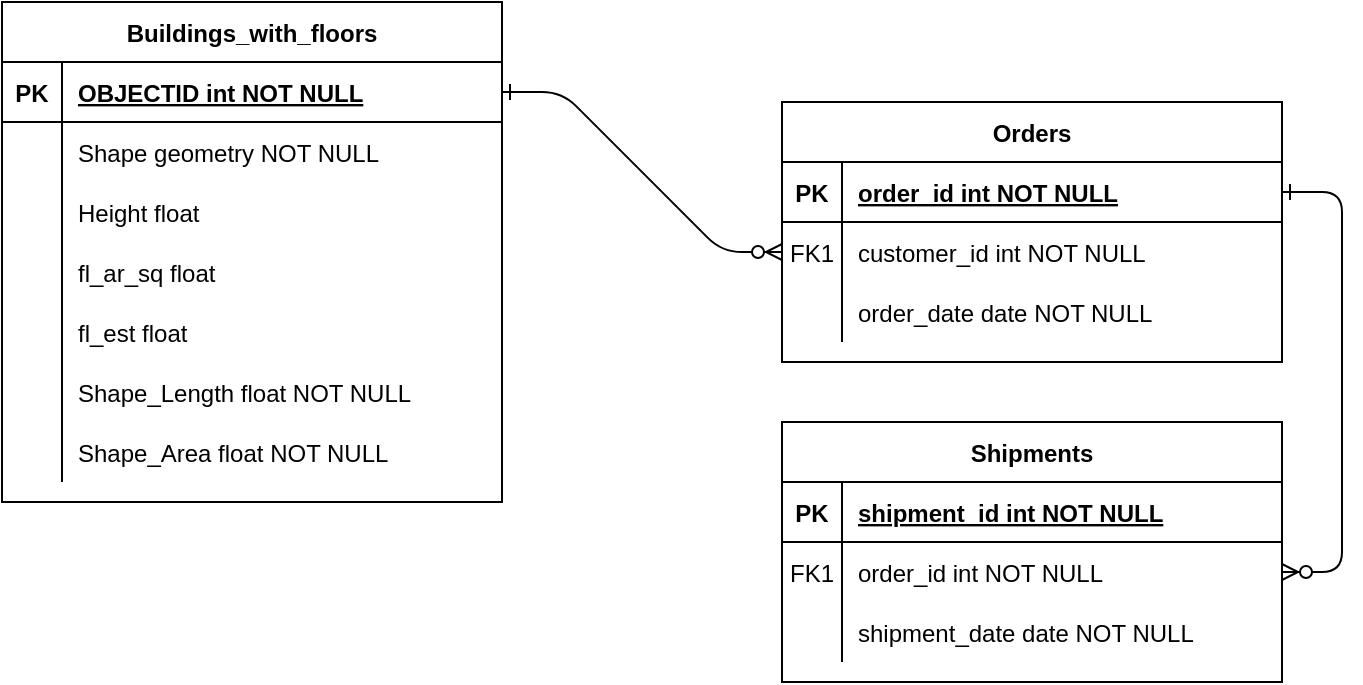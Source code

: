 <mxfile version="13.6.10" type="github" pages="2">
  <diagram id="R2lEEEUBdFMjLlhIrx00" name="Page-1">
    <mxGraphModel dx="1437" dy="1077" grid="1" gridSize="10" guides="1" tooltips="1" connect="1" arrows="1" fold="1" page="1" pageScale="1" pageWidth="850" pageHeight="1100" math="0" shadow="0" extFonts="Permanent Marker^https://fonts.googleapis.com/css?family=Permanent+Marker">
      <root>
        <mxCell id="0" />
        <mxCell id="1" parent="0" />
        <mxCell id="C-vyLk0tnHw3VtMMgP7b-1" value="" style="edgeStyle=entityRelationEdgeStyle;endArrow=ERzeroToMany;startArrow=ERone;endFill=1;startFill=0;" parent="1" source="C-vyLk0tnHw3VtMMgP7b-24" target="C-vyLk0tnHw3VtMMgP7b-6" edge="1">
          <mxGeometry width="100" height="100" relative="1" as="geometry">
            <mxPoint x="340" y="720" as="sourcePoint" />
            <mxPoint x="440" y="620" as="targetPoint" />
          </mxGeometry>
        </mxCell>
        <mxCell id="C-vyLk0tnHw3VtMMgP7b-12" value="" style="edgeStyle=entityRelationEdgeStyle;endArrow=ERzeroToMany;startArrow=ERone;endFill=1;startFill=0;" parent="1" source="C-vyLk0tnHw3VtMMgP7b-3" target="C-vyLk0tnHw3VtMMgP7b-17" edge="1">
          <mxGeometry width="100" height="100" relative="1" as="geometry">
            <mxPoint x="400" y="180" as="sourcePoint" />
            <mxPoint x="460" y="205" as="targetPoint" />
          </mxGeometry>
        </mxCell>
        <mxCell id="C-vyLk0tnHw3VtMMgP7b-2" value="Orders" style="shape=table;startSize=30;container=1;collapsible=1;childLayout=tableLayout;fixedRows=1;rowLines=0;fontStyle=1;align=center;resizeLast=1;" parent="1" vertex="1">
          <mxGeometry x="450" y="120" width="250" height="130" as="geometry" />
        </mxCell>
        <mxCell id="C-vyLk0tnHw3VtMMgP7b-3" value="" style="shape=partialRectangle;collapsible=0;dropTarget=0;pointerEvents=0;fillColor=none;points=[[0,0.5],[1,0.5]];portConstraint=eastwest;top=0;left=0;right=0;bottom=1;" parent="C-vyLk0tnHw3VtMMgP7b-2" vertex="1">
          <mxGeometry y="30" width="250" height="30" as="geometry" />
        </mxCell>
        <mxCell id="C-vyLk0tnHw3VtMMgP7b-4" value="PK" style="shape=partialRectangle;overflow=hidden;connectable=0;fillColor=none;top=0;left=0;bottom=0;right=0;fontStyle=1;" parent="C-vyLk0tnHw3VtMMgP7b-3" vertex="1">
          <mxGeometry width="30" height="30" as="geometry" />
        </mxCell>
        <mxCell id="C-vyLk0tnHw3VtMMgP7b-5" value="order_id int NOT NULL " style="shape=partialRectangle;overflow=hidden;connectable=0;fillColor=none;top=0;left=0;bottom=0;right=0;align=left;spacingLeft=6;fontStyle=5;" parent="C-vyLk0tnHw3VtMMgP7b-3" vertex="1">
          <mxGeometry x="30" width="220" height="30" as="geometry" />
        </mxCell>
        <mxCell id="C-vyLk0tnHw3VtMMgP7b-6" value="" style="shape=partialRectangle;collapsible=0;dropTarget=0;pointerEvents=0;fillColor=none;points=[[0,0.5],[1,0.5]];portConstraint=eastwest;top=0;left=0;right=0;bottom=0;" parent="C-vyLk0tnHw3VtMMgP7b-2" vertex="1">
          <mxGeometry y="60" width="250" height="30" as="geometry" />
        </mxCell>
        <mxCell id="C-vyLk0tnHw3VtMMgP7b-7" value="FK1" style="shape=partialRectangle;overflow=hidden;connectable=0;fillColor=none;top=0;left=0;bottom=0;right=0;" parent="C-vyLk0tnHw3VtMMgP7b-6" vertex="1">
          <mxGeometry width="30" height="30" as="geometry" />
        </mxCell>
        <mxCell id="C-vyLk0tnHw3VtMMgP7b-8" value="customer_id int NOT NULL" style="shape=partialRectangle;overflow=hidden;connectable=0;fillColor=none;top=0;left=0;bottom=0;right=0;align=left;spacingLeft=6;" parent="C-vyLk0tnHw3VtMMgP7b-6" vertex="1">
          <mxGeometry x="30" width="220" height="30" as="geometry" />
        </mxCell>
        <mxCell id="C-vyLk0tnHw3VtMMgP7b-9" value="" style="shape=partialRectangle;collapsible=0;dropTarget=0;pointerEvents=0;fillColor=none;points=[[0,0.5],[1,0.5]];portConstraint=eastwest;top=0;left=0;right=0;bottom=0;" parent="C-vyLk0tnHw3VtMMgP7b-2" vertex="1">
          <mxGeometry y="90" width="250" height="30" as="geometry" />
        </mxCell>
        <mxCell id="C-vyLk0tnHw3VtMMgP7b-10" value="" style="shape=partialRectangle;overflow=hidden;connectable=0;fillColor=none;top=0;left=0;bottom=0;right=0;" parent="C-vyLk0tnHw3VtMMgP7b-9" vertex="1">
          <mxGeometry width="30" height="30" as="geometry" />
        </mxCell>
        <mxCell id="C-vyLk0tnHw3VtMMgP7b-11" value="order_date date NOT NULL" style="shape=partialRectangle;overflow=hidden;connectable=0;fillColor=none;top=0;left=0;bottom=0;right=0;align=left;spacingLeft=6;" parent="C-vyLk0tnHw3VtMMgP7b-9" vertex="1">
          <mxGeometry x="30" width="220" height="30" as="geometry" />
        </mxCell>
        <mxCell id="C-vyLk0tnHw3VtMMgP7b-13" value="Shipments" style="shape=table;startSize=30;container=1;collapsible=1;childLayout=tableLayout;fixedRows=1;rowLines=0;fontStyle=1;align=center;resizeLast=1;" parent="1" vertex="1">
          <mxGeometry x="450" y="280" width="250" height="130" as="geometry" />
        </mxCell>
        <mxCell id="C-vyLk0tnHw3VtMMgP7b-14" value="" style="shape=partialRectangle;collapsible=0;dropTarget=0;pointerEvents=0;fillColor=none;points=[[0,0.5],[1,0.5]];portConstraint=eastwest;top=0;left=0;right=0;bottom=1;" parent="C-vyLk0tnHw3VtMMgP7b-13" vertex="1">
          <mxGeometry y="30" width="250" height="30" as="geometry" />
        </mxCell>
        <mxCell id="C-vyLk0tnHw3VtMMgP7b-15" value="PK" style="shape=partialRectangle;overflow=hidden;connectable=0;fillColor=none;top=0;left=0;bottom=0;right=0;fontStyle=1;" parent="C-vyLk0tnHw3VtMMgP7b-14" vertex="1">
          <mxGeometry width="30" height="30" as="geometry" />
        </mxCell>
        <mxCell id="C-vyLk0tnHw3VtMMgP7b-16" value="shipment_id int NOT NULL " style="shape=partialRectangle;overflow=hidden;connectable=0;fillColor=none;top=0;left=0;bottom=0;right=0;align=left;spacingLeft=6;fontStyle=5;" parent="C-vyLk0tnHw3VtMMgP7b-14" vertex="1">
          <mxGeometry x="30" width="220" height="30" as="geometry" />
        </mxCell>
        <mxCell id="C-vyLk0tnHw3VtMMgP7b-17" value="" style="shape=partialRectangle;collapsible=0;dropTarget=0;pointerEvents=0;fillColor=none;points=[[0,0.5],[1,0.5]];portConstraint=eastwest;top=0;left=0;right=0;bottom=0;" parent="C-vyLk0tnHw3VtMMgP7b-13" vertex="1">
          <mxGeometry y="60" width="250" height="30" as="geometry" />
        </mxCell>
        <mxCell id="C-vyLk0tnHw3VtMMgP7b-18" value="FK1" style="shape=partialRectangle;overflow=hidden;connectable=0;fillColor=none;top=0;left=0;bottom=0;right=0;" parent="C-vyLk0tnHw3VtMMgP7b-17" vertex="1">
          <mxGeometry width="30" height="30" as="geometry" />
        </mxCell>
        <mxCell id="C-vyLk0tnHw3VtMMgP7b-19" value="order_id int NOT NULL" style="shape=partialRectangle;overflow=hidden;connectable=0;fillColor=none;top=0;left=0;bottom=0;right=0;align=left;spacingLeft=6;" parent="C-vyLk0tnHw3VtMMgP7b-17" vertex="1">
          <mxGeometry x="30" width="220" height="30" as="geometry" />
        </mxCell>
        <mxCell id="C-vyLk0tnHw3VtMMgP7b-20" value="" style="shape=partialRectangle;collapsible=0;dropTarget=0;pointerEvents=0;fillColor=none;points=[[0,0.5],[1,0.5]];portConstraint=eastwest;top=0;left=0;right=0;bottom=0;" parent="C-vyLk0tnHw3VtMMgP7b-13" vertex="1">
          <mxGeometry y="90" width="250" height="30" as="geometry" />
        </mxCell>
        <mxCell id="C-vyLk0tnHw3VtMMgP7b-21" value="" style="shape=partialRectangle;overflow=hidden;connectable=0;fillColor=none;top=0;left=0;bottom=0;right=0;" parent="C-vyLk0tnHw3VtMMgP7b-20" vertex="1">
          <mxGeometry width="30" height="30" as="geometry" />
        </mxCell>
        <mxCell id="C-vyLk0tnHw3VtMMgP7b-22" value="shipment_date date NOT NULL" style="shape=partialRectangle;overflow=hidden;connectable=0;fillColor=none;top=0;left=0;bottom=0;right=0;align=left;spacingLeft=6;" parent="C-vyLk0tnHw3VtMMgP7b-20" vertex="1">
          <mxGeometry x="30" width="220" height="30" as="geometry" />
        </mxCell>
        <mxCell id="C-vyLk0tnHw3VtMMgP7b-23" value="Buildings_with_floors" style="shape=table;startSize=30;container=1;collapsible=1;childLayout=tableLayout;fixedRows=1;rowLines=0;fontStyle=1;align=center;resizeLast=1;" parent="1" vertex="1">
          <mxGeometry x="60" y="70" width="250" height="250" as="geometry">
            <mxRectangle x="120" y="120" width="160" height="30" as="alternateBounds" />
          </mxGeometry>
        </mxCell>
        <mxCell id="C-vyLk0tnHw3VtMMgP7b-24" value="" style="shape=partialRectangle;collapsible=0;dropTarget=0;pointerEvents=0;fillColor=none;points=[[0,0.5],[1,0.5]];portConstraint=eastwest;top=0;left=0;right=0;bottom=1;" parent="C-vyLk0tnHw3VtMMgP7b-23" vertex="1">
          <mxGeometry y="30" width="250" height="30" as="geometry" />
        </mxCell>
        <mxCell id="C-vyLk0tnHw3VtMMgP7b-25" value="PK" style="shape=partialRectangle;overflow=hidden;connectable=0;fillColor=none;top=0;left=0;bottom=0;right=0;fontStyle=1;" parent="C-vyLk0tnHw3VtMMgP7b-24" vertex="1">
          <mxGeometry width="30" height="30" as="geometry" />
        </mxCell>
        <mxCell id="C-vyLk0tnHw3VtMMgP7b-26" value="OBJECTID int NOT NULL " style="shape=partialRectangle;overflow=hidden;connectable=0;fillColor=none;top=0;left=0;bottom=0;right=0;align=left;spacingLeft=6;fontStyle=5;" parent="C-vyLk0tnHw3VtMMgP7b-24" vertex="1">
          <mxGeometry x="30" width="220" height="30" as="geometry" />
        </mxCell>
        <mxCell id="CIAmaczGdHHFcHnsw1LZ-10" style="shape=partialRectangle;collapsible=0;dropTarget=0;pointerEvents=0;fillColor=none;points=[[0,0.5],[1,0.5]];portConstraint=eastwest;top=0;left=0;right=0;bottom=0;" vertex="1" parent="C-vyLk0tnHw3VtMMgP7b-23">
          <mxGeometry y="60" width="250" height="30" as="geometry" />
        </mxCell>
        <mxCell id="CIAmaczGdHHFcHnsw1LZ-11" style="shape=partialRectangle;overflow=hidden;connectable=0;fillColor=none;top=0;left=0;bottom=0;right=0;" vertex="1" parent="CIAmaczGdHHFcHnsw1LZ-10">
          <mxGeometry width="30" height="30" as="geometry" />
        </mxCell>
        <mxCell id="CIAmaczGdHHFcHnsw1LZ-12" value="Shape geometry NOT NULL" style="shape=partialRectangle;overflow=hidden;connectable=0;fillColor=none;top=0;left=0;bottom=0;right=0;align=left;spacingLeft=6;" vertex="1" parent="CIAmaczGdHHFcHnsw1LZ-10">
          <mxGeometry x="30" width="220" height="30" as="geometry" />
        </mxCell>
        <mxCell id="C-vyLk0tnHw3VtMMgP7b-27" value="" style="shape=partialRectangle;collapsible=0;dropTarget=0;pointerEvents=0;fillColor=none;points=[[0,0.5],[1,0.5]];portConstraint=eastwest;top=0;left=0;right=0;bottom=0;" parent="C-vyLk0tnHw3VtMMgP7b-23" vertex="1">
          <mxGeometry y="90" width="250" height="30" as="geometry" />
        </mxCell>
        <mxCell id="C-vyLk0tnHw3VtMMgP7b-28" value="" style="shape=partialRectangle;overflow=hidden;connectable=0;fillColor=none;top=0;left=0;bottom=0;right=0;" parent="C-vyLk0tnHw3VtMMgP7b-27" vertex="1">
          <mxGeometry width="30" height="30" as="geometry" />
        </mxCell>
        <mxCell id="C-vyLk0tnHw3VtMMgP7b-29" value="Height float" style="shape=partialRectangle;overflow=hidden;connectable=0;fillColor=none;top=0;left=0;bottom=0;right=0;align=left;spacingLeft=6;" parent="C-vyLk0tnHw3VtMMgP7b-27" vertex="1">
          <mxGeometry x="30" width="220" height="30" as="geometry" />
        </mxCell>
        <mxCell id="CIAmaczGdHHFcHnsw1LZ-1" style="shape=partialRectangle;collapsible=0;dropTarget=0;pointerEvents=0;fillColor=none;points=[[0,0.5],[1,0.5]];portConstraint=eastwest;top=0;left=0;right=0;bottom=0;" vertex="1" parent="C-vyLk0tnHw3VtMMgP7b-23">
          <mxGeometry y="120" width="250" height="30" as="geometry" />
        </mxCell>
        <mxCell id="CIAmaczGdHHFcHnsw1LZ-2" style="shape=partialRectangle;overflow=hidden;connectable=0;fillColor=none;top=0;left=0;bottom=0;right=0;" vertex="1" parent="CIAmaczGdHHFcHnsw1LZ-1">
          <mxGeometry width="30" height="30" as="geometry" />
        </mxCell>
        <mxCell id="CIAmaczGdHHFcHnsw1LZ-3" value="fl_ar_sq float" style="shape=partialRectangle;overflow=hidden;connectable=0;fillColor=none;top=0;left=0;bottom=0;right=0;align=left;spacingLeft=6;" vertex="1" parent="CIAmaczGdHHFcHnsw1LZ-1">
          <mxGeometry x="30" width="220" height="30" as="geometry" />
        </mxCell>
        <mxCell id="CIAmaczGdHHFcHnsw1LZ-7" style="shape=partialRectangle;collapsible=0;dropTarget=0;pointerEvents=0;fillColor=none;points=[[0,0.5],[1,0.5]];portConstraint=eastwest;top=0;left=0;right=0;bottom=0;" vertex="1" parent="C-vyLk0tnHw3VtMMgP7b-23">
          <mxGeometry y="150" width="250" height="30" as="geometry" />
        </mxCell>
        <mxCell id="CIAmaczGdHHFcHnsw1LZ-8" style="shape=partialRectangle;overflow=hidden;connectable=0;fillColor=none;top=0;left=0;bottom=0;right=0;" vertex="1" parent="CIAmaczGdHHFcHnsw1LZ-7">
          <mxGeometry width="30" height="30" as="geometry" />
        </mxCell>
        <mxCell id="CIAmaczGdHHFcHnsw1LZ-9" value="fl_est float" style="shape=partialRectangle;overflow=hidden;connectable=0;fillColor=none;top=0;left=0;bottom=0;right=0;align=left;spacingLeft=6;" vertex="1" parent="CIAmaczGdHHFcHnsw1LZ-7">
          <mxGeometry x="30" width="220" height="30" as="geometry" />
        </mxCell>
        <mxCell id="CIAmaczGdHHFcHnsw1LZ-4" style="shape=partialRectangle;collapsible=0;dropTarget=0;pointerEvents=0;fillColor=none;points=[[0,0.5],[1,0.5]];portConstraint=eastwest;top=0;left=0;right=0;bottom=0;" vertex="1" parent="C-vyLk0tnHw3VtMMgP7b-23">
          <mxGeometry y="180" width="250" height="30" as="geometry" />
        </mxCell>
        <mxCell id="CIAmaczGdHHFcHnsw1LZ-5" style="shape=partialRectangle;overflow=hidden;connectable=0;fillColor=none;top=0;left=0;bottom=0;right=0;" vertex="1" parent="CIAmaczGdHHFcHnsw1LZ-4">
          <mxGeometry width="30" height="30" as="geometry" />
        </mxCell>
        <mxCell id="CIAmaczGdHHFcHnsw1LZ-6" value="Shape_Length float NOT NULL" style="shape=partialRectangle;overflow=hidden;connectable=0;fillColor=none;top=0;left=0;bottom=0;right=0;align=left;spacingLeft=6;" vertex="1" parent="CIAmaczGdHHFcHnsw1LZ-4">
          <mxGeometry x="30" width="220" height="30" as="geometry" />
        </mxCell>
        <mxCell id="CIAmaczGdHHFcHnsw1LZ-13" style="shape=partialRectangle;collapsible=0;dropTarget=0;pointerEvents=0;fillColor=none;points=[[0,0.5],[1,0.5]];portConstraint=eastwest;top=0;left=0;right=0;bottom=0;" vertex="1" parent="C-vyLk0tnHw3VtMMgP7b-23">
          <mxGeometry y="210" width="250" height="30" as="geometry" />
        </mxCell>
        <mxCell id="CIAmaczGdHHFcHnsw1LZ-14" style="shape=partialRectangle;overflow=hidden;connectable=0;fillColor=none;top=0;left=0;bottom=0;right=0;" vertex="1" parent="CIAmaczGdHHFcHnsw1LZ-13">
          <mxGeometry width="30" height="30" as="geometry" />
        </mxCell>
        <mxCell id="CIAmaczGdHHFcHnsw1LZ-15" value="Shape_Area float NOT NULL" style="shape=partialRectangle;overflow=hidden;connectable=0;fillColor=none;top=0;left=0;bottom=0;right=0;align=left;spacingLeft=6;" vertex="1" parent="CIAmaczGdHHFcHnsw1LZ-13">
          <mxGeometry x="30" width="220" height="30" as="geometry" />
        </mxCell>
      </root>
    </mxGraphModel>
  </diagram>
  <diagram id="6sfjvH8wAe0XbjZtv5F1" name="Page-2">
    <mxGraphModel dx="1437" dy="1077" grid="1" gridSize="10" guides="1" tooltips="1" connect="1" arrows="1" fold="1" page="1" pageScale="1" pageWidth="850" pageHeight="1100" math="0" shadow="0">
      <root>
        <mxCell id="d2Pd9lmMDD_tgMKhtwr2-0" />
        <mxCell id="d2Pd9lmMDD_tgMKhtwr2-1" parent="d2Pd9lmMDD_tgMKhtwr2-0" />
        <mxCell id="NzNRLXZzmgVNKe7Nmsyy-0" value="corridor_segments" style="shape=table;startSize=30;container=1;collapsible=1;childLayout=tableLayout;fixedRows=1;rowLines=0;fontStyle=1;align=center;resizeLast=1;" vertex="1" parent="d2Pd9lmMDD_tgMKhtwr2-1">
          <mxGeometry x="60" y="30" width="250" height="190" as="geometry">
            <mxRectangle x="120" y="120" width="160" height="30" as="alternateBounds" />
          </mxGeometry>
        </mxCell>
        <mxCell id="NzNRLXZzmgVNKe7Nmsyy-1" value="" style="shape=partialRectangle;collapsible=0;dropTarget=0;pointerEvents=0;fillColor=none;points=[[0,0.5],[1,0.5]];portConstraint=eastwest;top=0;left=0;right=0;bottom=1;" vertex="1" parent="NzNRLXZzmgVNKe7Nmsyy-0">
          <mxGeometry y="30" width="250" height="30" as="geometry" />
        </mxCell>
        <mxCell id="NzNRLXZzmgVNKe7Nmsyy-2" value="PK" style="shape=partialRectangle;overflow=hidden;connectable=0;fillColor=none;top=0;left=0;bottom=0;right=0;fontStyle=1;" vertex="1" parent="NzNRLXZzmgVNKe7Nmsyy-1">
          <mxGeometry width="30" height="30" as="geometry" />
        </mxCell>
        <mxCell id="NzNRLXZzmgVNKe7Nmsyy-3" value="OBJECTID int NOT NULL " style="shape=partialRectangle;overflow=hidden;connectable=0;fillColor=none;top=0;left=0;bottom=0;right=0;align=left;spacingLeft=6;fontStyle=5;" vertex="1" parent="NzNRLXZzmgVNKe7Nmsyy-1">
          <mxGeometry x="30" width="220" height="30" as="geometry" />
        </mxCell>
        <mxCell id="NzNRLXZzmgVNKe7Nmsyy-4" style="shape=partialRectangle;collapsible=0;dropTarget=0;pointerEvents=0;fillColor=none;points=[[0,0.5],[1,0.5]];portConstraint=eastwest;top=0;left=0;right=0;bottom=0;" vertex="1" parent="NzNRLXZzmgVNKe7Nmsyy-0">
          <mxGeometry y="60" width="250" height="30" as="geometry" />
        </mxCell>
        <mxCell id="NzNRLXZzmgVNKe7Nmsyy-5" style="shape=partialRectangle;overflow=hidden;connectable=0;fillColor=none;top=0;left=0;bottom=0;right=0;" vertex="1" parent="NzNRLXZzmgVNKe7Nmsyy-4">
          <mxGeometry width="30" height="30" as="geometry" />
        </mxCell>
        <mxCell id="NzNRLXZzmgVNKe7Nmsyy-6" value="Shape geometry NOT NULL" style="shape=partialRectangle;overflow=hidden;connectable=0;fillColor=none;top=0;left=0;bottom=0;right=0;align=left;spacingLeft=6;" vertex="1" parent="NzNRLXZzmgVNKe7Nmsyy-4">
          <mxGeometry x="30" width="220" height="30" as="geometry" />
        </mxCell>
        <mxCell id="NzNRLXZzmgVNKe7Nmsyy-7" value="" style="shape=partialRectangle;collapsible=0;dropTarget=0;pointerEvents=0;fillColor=none;points=[[0,0.5],[1,0.5]];portConstraint=eastwest;top=0;left=0;right=0;bottom=0;" vertex="1" parent="NzNRLXZzmgVNKe7Nmsyy-0">
          <mxGeometry y="90" width="250" height="30" as="geometry" />
        </mxCell>
        <mxCell id="NzNRLXZzmgVNKe7Nmsyy-8" value="" style="shape=partialRectangle;overflow=hidden;connectable=0;fillColor=none;top=0;left=0;bottom=0;right=0;" vertex="1" parent="NzNRLXZzmgVNKe7Nmsyy-7">
          <mxGeometry width="30" height="30" as="geometry" />
        </mxCell>
        <mxCell id="NzNRLXZzmgVNKe7Nmsyy-9" value="SegmentNm char(50) [Segment name]" style="shape=partialRectangle;overflow=hidden;connectable=0;fillColor=none;top=0;left=0;bottom=0;right=0;align=left;spacingLeft=6;" vertex="1" parent="NzNRLXZzmgVNKe7Nmsyy-7">
          <mxGeometry x="30" width="220" height="30" as="geometry" />
        </mxCell>
        <mxCell id="EbTDLBitO4-8GcSiULzN-46" style="shape=partialRectangle;collapsible=0;dropTarget=0;pointerEvents=0;fillColor=none;points=[[0,0.5],[1,0.5]];portConstraint=eastwest;top=0;left=0;right=0;bottom=0;" vertex="1" parent="NzNRLXZzmgVNKe7Nmsyy-0">
          <mxGeometry y="120" width="250" height="30" as="geometry" />
        </mxCell>
        <mxCell id="EbTDLBitO4-8GcSiULzN-47" style="shape=partialRectangle;overflow=hidden;connectable=0;fillColor=none;top=0;left=0;bottom=0;right=0;" vertex="1" parent="EbTDLBitO4-8GcSiULzN-46">
          <mxGeometry width="30" height="30" as="geometry" />
        </mxCell>
        <mxCell id="EbTDLBitO4-8GcSiULzN-48" value="SegmentNum int [Segment number]" style="shape=partialRectangle;overflow=hidden;connectable=0;fillColor=none;top=0;left=0;bottom=0;right=0;align=left;spacingLeft=6;" vertex="1" parent="EbTDLBitO4-8GcSiULzN-46">
          <mxGeometry x="30" width="220" height="30" as="geometry" />
        </mxCell>
        <mxCell id="NzNRLXZzmgVNKe7Nmsyy-10" style="shape=partialRectangle;collapsible=0;dropTarget=0;pointerEvents=0;fillColor=none;points=[[0,0.5],[1,0.5]];portConstraint=eastwest;top=0;left=0;right=0;bottom=0;" vertex="1" parent="NzNRLXZzmgVNKe7Nmsyy-0">
          <mxGeometry y="150" width="250" height="30" as="geometry" />
        </mxCell>
        <mxCell id="NzNRLXZzmgVNKe7Nmsyy-11" style="shape=partialRectangle;overflow=hidden;connectable=0;fillColor=none;top=0;left=0;bottom=0;right=0;" vertex="1" parent="NzNRLXZzmgVNKe7Nmsyy-10">
          <mxGeometry width="30" height="30" as="geometry" />
        </mxCell>
        <mxCell id="NzNRLXZzmgVNKe7Nmsyy-12" value="Area2 float [geometric area in Acres]" style="shape=partialRectangle;overflow=hidden;connectable=0;fillColor=none;top=0;left=0;bottom=0;right=0;align=left;spacingLeft=6;" vertex="1" parent="NzNRLXZzmgVNKe7Nmsyy-10">
          <mxGeometry x="30" width="220" height="30" as="geometry" />
        </mxCell>
        <mxCell id="EbTDLBitO4-8GcSiULzN-0" value="corridor" style="shape=table;startSize=30;container=1;collapsible=1;childLayout=tableLayout;fixedRows=1;rowLines=0;fontStyle=1;align=center;resizeLast=1;" vertex="1" parent="d2Pd9lmMDD_tgMKhtwr2-1">
          <mxGeometry x="60" y="250" width="250" height="490" as="geometry">
            <mxRectangle x="120" y="120" width="160" height="30" as="alternateBounds" />
          </mxGeometry>
        </mxCell>
        <mxCell id="EbTDLBitO4-8GcSiULzN-1" value="" style="shape=partialRectangle;collapsible=0;dropTarget=0;pointerEvents=0;fillColor=none;points=[[0,0.5],[1,0.5]];portConstraint=eastwest;top=0;left=0;right=0;bottom=1;" vertex="1" parent="EbTDLBitO4-8GcSiULzN-0">
          <mxGeometry y="30" width="250" height="30" as="geometry" />
        </mxCell>
        <mxCell id="EbTDLBitO4-8GcSiULzN-2" value="PK" style="shape=partialRectangle;overflow=hidden;connectable=0;fillColor=none;top=0;left=0;bottom=0;right=0;fontStyle=1;" vertex="1" parent="EbTDLBitO4-8GcSiULzN-1">
          <mxGeometry width="30" height="30" as="geometry" />
        </mxCell>
        <mxCell id="EbTDLBitO4-8GcSiULzN-3" value="OBJECTID int NOT NULL " style="shape=partialRectangle;overflow=hidden;connectable=0;fillColor=none;top=0;left=0;bottom=0;right=0;align=left;spacingLeft=6;fontStyle=5;" vertex="1" parent="EbTDLBitO4-8GcSiULzN-1">
          <mxGeometry x="30" width="220" height="30" as="geometry" />
        </mxCell>
        <mxCell id="EbTDLBitO4-8GcSiULzN-4" style="shape=partialRectangle;collapsible=0;dropTarget=0;pointerEvents=0;fillColor=none;points=[[0,0.5],[1,0.5]];portConstraint=eastwest;top=0;left=0;right=0;bottom=0;" vertex="1" parent="EbTDLBitO4-8GcSiULzN-0">
          <mxGeometry y="60" width="250" height="30" as="geometry" />
        </mxCell>
        <mxCell id="EbTDLBitO4-8GcSiULzN-5" style="shape=partialRectangle;overflow=hidden;connectable=0;fillColor=none;top=0;left=0;bottom=0;right=0;" vertex="1" parent="EbTDLBitO4-8GcSiULzN-4">
          <mxGeometry width="30" height="30" as="geometry" />
        </mxCell>
        <mxCell id="EbTDLBitO4-8GcSiULzN-6" value="Shape geometry NOT NULL" style="shape=partialRectangle;overflow=hidden;connectable=0;fillColor=none;top=0;left=0;bottom=0;right=0;align=left;spacingLeft=6;" vertex="1" parent="EbTDLBitO4-8GcSiULzN-4">
          <mxGeometry x="30" width="220" height="30" as="geometry" />
        </mxCell>
        <mxCell id="EbTDLBitO4-8GcSiULzN-7" value="" style="shape=partialRectangle;collapsible=0;dropTarget=0;pointerEvents=0;fillColor=none;points=[[0,0.5],[1,0.5]];portConstraint=eastwest;top=0;left=0;right=0;bottom=0;" vertex="1" parent="EbTDLBitO4-8GcSiULzN-0">
          <mxGeometry y="90" width="250" height="30" as="geometry" />
        </mxCell>
        <mxCell id="EbTDLBitO4-8GcSiULzN-8" value="" style="shape=partialRectangle;overflow=hidden;connectable=0;fillColor=none;top=0;left=0;bottom=0;right=0;" vertex="1" parent="EbTDLBitO4-8GcSiULzN-7">
          <mxGeometry width="30" height="30" as="geometry" />
        </mxCell>
        <mxCell id="EbTDLBitO4-8GcSiULzN-9" value="LCRT int" style="shape=partialRectangle;overflow=hidden;connectable=0;fillColor=none;top=0;left=0;bottom=0;right=0;align=left;spacingLeft=6;" vertex="1" parent="EbTDLBitO4-8GcSiULzN-7">
          <mxGeometry x="30" width="220" height="30" as="geometry" />
        </mxCell>
        <mxCell id="EbTDLBitO4-8GcSiULzN-10" style="shape=partialRectangle;collapsible=0;dropTarget=0;pointerEvents=0;fillColor=none;points=[[0,0.5],[1,0.5]];portConstraint=eastwest;top=0;left=0;right=0;bottom=0;" vertex="1" parent="EbTDLBitO4-8GcSiULzN-0">
          <mxGeometry y="120" width="250" height="30" as="geometry" />
        </mxCell>
        <mxCell id="EbTDLBitO4-8GcSiULzN-11" style="shape=partialRectangle;overflow=hidden;connectable=0;fillColor=none;top=0;left=0;bottom=0;right=0;" vertex="1" parent="EbTDLBitO4-8GcSiULzN-10">
          <mxGeometry width="30" height="30" as="geometry" />
        </mxCell>
        <mxCell id="EbTDLBitO4-8GcSiULzN-12" value="LCRT_P15 float" style="shape=partialRectangle;overflow=hidden;connectable=0;fillColor=none;top=0;left=0;bottom=0;right=0;align=left;spacingLeft=6;strokeColor=#FF0000;" vertex="1" parent="EbTDLBitO4-8GcSiULzN-10">
          <mxGeometry x="30" width="220" height="30" as="geometry" />
        </mxCell>
        <mxCell id="EbTDLBitO4-8GcSiULzN-13" style="shape=partialRectangle;collapsible=0;dropTarget=0;pointerEvents=0;fillColor=none;points=[[0,0.5],[1,0.5]];portConstraint=eastwest;top=0;left=0;right=0;bottom=0;" vertex="1" parent="EbTDLBitO4-8GcSiULzN-0">
          <mxGeometry y="150" width="250" height="30" as="geometry" />
        </mxCell>
        <mxCell id="EbTDLBitO4-8GcSiULzN-14" style="shape=partialRectangle;overflow=hidden;connectable=0;fillColor=none;top=0;left=0;bottom=0;right=0;" vertex="1" parent="EbTDLBitO4-8GcSiULzN-13">
          <mxGeometry width="30" height="30" as="geometry" />
        </mxCell>
        <mxCell id="EbTDLBitO4-8GcSiULzN-15" value="LCRT_H15 float" style="shape=partialRectangle;overflow=hidden;connectable=0;fillColor=none;top=0;left=0;bottom=0;right=0;align=left;spacingLeft=6;strokeColor=#FF0000;" vertex="1" parent="EbTDLBitO4-8GcSiULzN-13">
          <mxGeometry x="30" width="220" height="30" as="geometry" />
        </mxCell>
        <mxCell id="EbTDLBitO4-8GcSiULzN-16" style="shape=partialRectangle;collapsible=0;dropTarget=0;pointerEvents=0;fillColor=none;points=[[0,0.5],[1,0.5]];portConstraint=eastwest;top=0;left=0;right=0;bottom=0;" vertex="1" parent="EbTDLBitO4-8GcSiULzN-0">
          <mxGeometry y="180" width="250" height="30" as="geometry" />
        </mxCell>
        <mxCell id="EbTDLBitO4-8GcSiULzN-17" style="shape=partialRectangle;overflow=hidden;connectable=0;fillColor=none;top=0;left=0;bottom=0;right=0;" vertex="1" parent="EbTDLBitO4-8GcSiULzN-16">
          <mxGeometry width="30" height="30" as="geometry" />
        </mxCell>
        <mxCell id="EbTDLBitO4-8GcSiULzN-18" value="LCRT_E15 float" style="shape=partialRectangle;overflow=hidden;connectable=0;fillColor=none;top=0;left=0;bottom=0;right=0;align=left;spacingLeft=6;strokeColor=#FF0000;" vertex="1" parent="EbTDLBitO4-8GcSiULzN-16">
          <mxGeometry x="30" width="220" height="30" as="geometry" />
        </mxCell>
        <mxCell id="EbTDLBitO4-8GcSiULzN-19" style="shape=partialRectangle;collapsible=0;dropTarget=0;pointerEvents=0;fillColor=none;points=[[0,0.5],[1,0.5]];portConstraint=eastwest;top=0;left=0;right=0;bottom=0;" vertex="1" parent="EbTDLBitO4-8GcSiULzN-0">
          <mxGeometry y="210" width="250" height="30" as="geometry" />
        </mxCell>
        <mxCell id="EbTDLBitO4-8GcSiULzN-20" style="shape=partialRectangle;overflow=hidden;connectable=0;fillColor=none;top=0;left=0;bottom=0;right=0;" vertex="1" parent="EbTDLBitO4-8GcSiULzN-19">
          <mxGeometry width="30" height="30" as="geometry" />
        </mxCell>
        <mxCell id="EbTDLBitO4-8GcSiULzN-21" value="LCRT_P20 float" style="shape=partialRectangle;overflow=hidden;connectable=0;fillColor=none;top=0;left=0;bottom=0;right=0;align=left;spacingLeft=6;strokeColor=#FF0000;" vertex="1" parent="EbTDLBitO4-8GcSiULzN-19">
          <mxGeometry x="30" width="220" height="30" as="geometry" />
        </mxCell>
        <mxCell id="EbTDLBitO4-8GcSiULzN-22" style="shape=partialRectangle;collapsible=0;dropTarget=0;pointerEvents=0;fillColor=none;points=[[0,0.5],[1,0.5]];portConstraint=eastwest;top=0;left=0;right=0;bottom=0;" vertex="1" parent="EbTDLBitO4-8GcSiULzN-0">
          <mxGeometry y="240" width="250" height="30" as="geometry" />
        </mxCell>
        <mxCell id="EbTDLBitO4-8GcSiULzN-23" style="shape=partialRectangle;overflow=hidden;connectable=0;fillColor=none;top=0;left=0;bottom=0;right=0;" vertex="1" parent="EbTDLBitO4-8GcSiULzN-22">
          <mxGeometry width="30" height="30" as="geometry" />
        </mxCell>
        <mxCell id="EbTDLBitO4-8GcSiULzN-24" value="LCRT_H20  float" style="shape=partialRectangle;overflow=hidden;connectable=0;fillColor=none;top=0;left=0;bottom=0;right=0;align=left;spacingLeft=6;strokeColor=#FF0000;" vertex="1" parent="EbTDLBitO4-8GcSiULzN-22">
          <mxGeometry x="30" width="220" height="30" as="geometry" />
        </mxCell>
        <mxCell id="EbTDLBitO4-8GcSiULzN-25" style="shape=partialRectangle;collapsible=0;dropTarget=0;pointerEvents=0;fillColor=none;points=[[0,0.5],[1,0.5]];portConstraint=eastwest;top=0;left=0;right=0;bottom=0;" vertex="1" parent="EbTDLBitO4-8GcSiULzN-0">
          <mxGeometry y="270" width="250" height="30" as="geometry" />
        </mxCell>
        <mxCell id="EbTDLBitO4-8GcSiULzN-26" style="shape=partialRectangle;overflow=hidden;connectable=0;fillColor=none;top=0;left=0;bottom=0;right=0;" vertex="1" parent="EbTDLBitO4-8GcSiULzN-25">
          <mxGeometry width="30" height="30" as="geometry" />
        </mxCell>
        <mxCell id="EbTDLBitO4-8GcSiULzN-27" value="LCRT_E20 float" style="shape=partialRectangle;overflow=hidden;connectable=0;fillColor=none;top=0;left=0;bottom=0;right=0;align=left;spacingLeft=6;strokeColor=#FF0000;" vertex="1" parent="EbTDLBitO4-8GcSiULzN-25">
          <mxGeometry x="30" width="220" height="30" as="geometry" />
        </mxCell>
        <mxCell id="EbTDLBitO4-8GcSiULzN-28" style="shape=partialRectangle;collapsible=0;dropTarget=0;pointerEvents=0;fillColor=none;points=[[0,0.5],[1,0.5]];portConstraint=eastwest;top=0;left=0;right=0;bottom=0;" vertex="1" parent="EbTDLBitO4-8GcSiULzN-0">
          <mxGeometry y="300" width="250" height="30" as="geometry" />
        </mxCell>
        <mxCell id="EbTDLBitO4-8GcSiULzN-29" style="shape=partialRectangle;overflow=hidden;connectable=0;fillColor=none;top=0;left=0;bottom=0;right=0;" vertex="1" parent="EbTDLBitO4-8GcSiULzN-28">
          <mxGeometry width="30" height="30" as="geometry" />
        </mxCell>
        <mxCell id="EbTDLBitO4-8GcSiULzN-30" value="LCRT_P30 float" style="shape=partialRectangle;overflow=hidden;connectable=0;fillColor=none;top=0;left=0;bottom=0;right=0;align=left;spacingLeft=6;strokeColor=#FF0000;" vertex="1" parent="EbTDLBitO4-8GcSiULzN-28">
          <mxGeometry x="30" width="220" height="30" as="geometry" />
        </mxCell>
        <mxCell id="EbTDLBitO4-8GcSiULzN-31" style="shape=partialRectangle;collapsible=0;dropTarget=0;pointerEvents=0;fillColor=none;points=[[0,0.5],[1,0.5]];portConstraint=eastwest;top=0;left=0;right=0;bottom=0;" vertex="1" parent="EbTDLBitO4-8GcSiULzN-0">
          <mxGeometry y="330" width="250" height="30" as="geometry" />
        </mxCell>
        <mxCell id="EbTDLBitO4-8GcSiULzN-32" style="shape=partialRectangle;overflow=hidden;connectable=0;fillColor=none;top=0;left=0;bottom=0;right=0;" vertex="1" parent="EbTDLBitO4-8GcSiULzN-31">
          <mxGeometry width="30" height="30" as="geometry" />
        </mxCell>
        <mxCell id="EbTDLBitO4-8GcSiULzN-33" value="LCRT_H30 float" style="shape=partialRectangle;overflow=hidden;connectable=0;fillColor=none;top=0;left=0;bottom=0;right=0;align=left;spacingLeft=6;strokeColor=#FF0000;" vertex="1" parent="EbTDLBitO4-8GcSiULzN-31">
          <mxGeometry x="30" width="220" height="30" as="geometry" />
        </mxCell>
        <mxCell id="EbTDLBitO4-8GcSiULzN-34" style="shape=partialRectangle;collapsible=0;dropTarget=0;pointerEvents=0;fillColor=none;points=[[0,0.5],[1,0.5]];portConstraint=eastwest;top=0;left=0;right=0;bottom=0;" vertex="1" parent="EbTDLBitO4-8GcSiULzN-0">
          <mxGeometry y="360" width="250" height="30" as="geometry" />
        </mxCell>
        <mxCell id="EbTDLBitO4-8GcSiULzN-35" style="shape=partialRectangle;overflow=hidden;connectable=0;fillColor=none;top=0;left=0;bottom=0;right=0;" vertex="1" parent="EbTDLBitO4-8GcSiULzN-34">
          <mxGeometry width="30" height="30" as="geometry" />
        </mxCell>
        <mxCell id="EbTDLBitO4-8GcSiULzN-36" value="LCRT_E30 float" style="shape=partialRectangle;overflow=hidden;connectable=0;fillColor=none;top=0;left=0;bottom=0;right=0;align=left;spacingLeft=6;strokeColor=#FF0000;" vertex="1" parent="EbTDLBitO4-8GcSiULzN-34">
          <mxGeometry x="30" width="220" height="30" as="geometry" />
        </mxCell>
        <mxCell id="EbTDLBitO4-8GcSiULzN-37" style="shape=partialRectangle;collapsible=0;dropTarget=0;pointerEvents=0;fillColor=none;points=[[0,0.5],[1,0.5]];portConstraint=eastwest;top=0;left=0;right=0;bottom=0;" vertex="1" parent="EbTDLBitO4-8GcSiULzN-0">
          <mxGeometry y="390" width="250" height="30" as="geometry" />
        </mxCell>
        <mxCell id="EbTDLBitO4-8GcSiULzN-38" style="shape=partialRectangle;overflow=hidden;connectable=0;fillColor=none;top=0;left=0;bottom=0;right=0;" vertex="1" parent="EbTDLBitO4-8GcSiULzN-37">
          <mxGeometry width="30" height="30" as="geometry" />
        </mxCell>
        <mxCell id="EbTDLBitO4-8GcSiULzN-39" value="LCRT_P40 float" style="shape=partialRectangle;overflow=hidden;connectable=0;fillColor=none;top=0;left=0;bottom=0;right=0;align=left;spacingLeft=6;strokeColor=#FF0000;" vertex="1" parent="EbTDLBitO4-8GcSiULzN-37">
          <mxGeometry x="30" width="220" height="30" as="geometry" />
        </mxCell>
        <mxCell id="EbTDLBitO4-8GcSiULzN-40" style="shape=partialRectangle;collapsible=0;dropTarget=0;pointerEvents=0;fillColor=none;points=[[0,0.5],[1,0.5]];portConstraint=eastwest;top=0;left=0;right=0;bottom=0;" vertex="1" parent="EbTDLBitO4-8GcSiULzN-0">
          <mxGeometry y="420" width="250" height="30" as="geometry" />
        </mxCell>
        <mxCell id="EbTDLBitO4-8GcSiULzN-41" style="shape=partialRectangle;overflow=hidden;connectable=0;fillColor=none;top=0;left=0;bottom=0;right=0;" vertex="1" parent="EbTDLBitO4-8GcSiULzN-40">
          <mxGeometry width="30" height="30" as="geometry" />
        </mxCell>
        <mxCell id="EbTDLBitO4-8GcSiULzN-42" value="LCRT_H40 float" style="shape=partialRectangle;overflow=hidden;connectable=0;fillColor=none;top=0;left=0;bottom=0;right=0;align=left;spacingLeft=6;strokeColor=#FF0000;" vertex="1" parent="EbTDLBitO4-8GcSiULzN-40">
          <mxGeometry x="30" width="220" height="30" as="geometry" />
        </mxCell>
        <mxCell id="EbTDLBitO4-8GcSiULzN-43" style="shape=partialRectangle;collapsible=0;dropTarget=0;pointerEvents=0;fillColor=none;points=[[0,0.5],[1,0.5]];portConstraint=eastwest;top=0;left=0;right=0;bottom=0;" vertex="1" parent="EbTDLBitO4-8GcSiULzN-0">
          <mxGeometry y="450" width="250" height="30" as="geometry" />
        </mxCell>
        <mxCell id="EbTDLBitO4-8GcSiULzN-44" style="shape=partialRectangle;overflow=hidden;connectable=0;fillColor=none;top=0;left=0;bottom=0;right=0;" vertex="1" parent="EbTDLBitO4-8GcSiULzN-43">
          <mxGeometry width="30" height="30" as="geometry" />
        </mxCell>
        <mxCell id="EbTDLBitO4-8GcSiULzN-45" value="LCRT_E40 float" style="shape=partialRectangle;overflow=hidden;connectable=0;fillColor=none;top=0;left=0;bottom=0;right=0;align=left;spacingLeft=6;strokeColor=#FF0000;" vertex="1" parent="EbTDLBitO4-8GcSiULzN-43">
          <mxGeometry x="30" width="220" height="30" as="geometry" />
        </mxCell>
        <mxCell id="WLKJ8dn2ChjDPFf2gVyL-0" value="" style="edgeStyle=elbowEdgeStyle;fontSize=12;html=1;endArrow=ERoneToMany;exitX=0;exitY=0.5;exitDx=0;exitDy=0;" edge="1" parent="d2Pd9lmMDD_tgMKhtwr2-1" source="EbTDLBitO4-8GcSiULzN-165" target="NzNRLXZzmgVNKe7Nmsyy-7">
          <mxGeometry width="100" height="100" relative="1" as="geometry">
            <mxPoint x="370" y="490" as="sourcePoint" />
            <mxPoint x="470" y="390" as="targetPoint" />
          </mxGeometry>
        </mxCell>
        <mxCell id="EbTDLBitO4-8GcSiULzN-49" value="corridor_segments_byTAZ" style="shape=table;startSize=30;container=1;collapsible=1;childLayout=tableLayout;fixedRows=1;rowLines=0;fontStyle=1;align=center;resizeLast=1;" vertex="1" parent="d2Pd9lmMDD_tgMKhtwr2-1">
          <mxGeometry x="490" y="25" width="300" height="940" as="geometry">
            <mxRectangle x="120" y="120" width="160" height="30" as="alternateBounds" />
          </mxGeometry>
        </mxCell>
        <mxCell id="EbTDLBitO4-8GcSiULzN-50" value="" style="shape=partialRectangle;collapsible=0;dropTarget=0;pointerEvents=0;fillColor=none;points=[[0,0.5],[1,0.5]];portConstraint=eastwest;top=0;left=0;right=0;bottom=1;" vertex="1" parent="EbTDLBitO4-8GcSiULzN-49">
          <mxGeometry y="30" width="300" height="30" as="geometry" />
        </mxCell>
        <mxCell id="EbTDLBitO4-8GcSiULzN-51" value="PK" style="shape=partialRectangle;overflow=hidden;connectable=0;fillColor=none;top=0;left=0;bottom=0;right=0;fontStyle=1;" vertex="1" parent="EbTDLBitO4-8GcSiULzN-50">
          <mxGeometry width="30" height="30" as="geometry" />
        </mxCell>
        <mxCell id="EbTDLBitO4-8GcSiULzN-52" value="OBJECTID int NOT NULL " style="shape=partialRectangle;overflow=hidden;connectable=0;fillColor=none;top=0;left=0;bottom=0;right=0;align=left;spacingLeft=6;fontStyle=5;" vertex="1" parent="EbTDLBitO4-8GcSiULzN-50">
          <mxGeometry x="30" width="270" height="30" as="geometry" />
        </mxCell>
        <mxCell id="EbTDLBitO4-8GcSiULzN-53" style="shape=partialRectangle;collapsible=0;dropTarget=0;pointerEvents=0;fillColor=none;points=[[0,0.5],[1,0.5]];portConstraint=eastwest;top=0;left=0;right=0;bottom=0;" vertex="1" parent="EbTDLBitO4-8GcSiULzN-49">
          <mxGeometry y="60" width="300" height="30" as="geometry" />
        </mxCell>
        <mxCell id="EbTDLBitO4-8GcSiULzN-54" style="shape=partialRectangle;overflow=hidden;connectable=0;fillColor=none;top=0;left=0;bottom=0;right=0;" vertex="1" parent="EbTDLBitO4-8GcSiULzN-53">
          <mxGeometry width="30" height="30" as="geometry" />
        </mxCell>
        <mxCell id="EbTDLBitO4-8GcSiULzN-55" value="Shape geometry NOT NULL" style="shape=partialRectangle;overflow=hidden;connectable=0;fillColor=none;top=0;left=0;bottom=0;right=0;align=left;spacingLeft=6;" vertex="1" parent="EbTDLBitO4-8GcSiULzN-53">
          <mxGeometry x="30" width="270" height="30" as="geometry" />
        </mxCell>
        <mxCell id="EbTDLBitO4-8GcSiULzN-56" value="" style="shape=partialRectangle;collapsible=0;dropTarget=0;pointerEvents=0;fillColor=none;points=[[0,0.5],[1,0.5]];portConstraint=eastwest;top=0;left=0;right=0;bottom=0;" vertex="1" parent="EbTDLBitO4-8GcSiULzN-49">
          <mxGeometry y="90" width="300" height="30" as="geometry" />
        </mxCell>
        <mxCell id="EbTDLBitO4-8GcSiULzN-57" value="" style="shape=partialRectangle;overflow=hidden;connectable=0;fillColor=none;top=0;left=0;bottom=0;right=0;" vertex="1" parent="EbTDLBitO4-8GcSiULzN-56">
          <mxGeometry width="30" height="30" as="geometry" />
        </mxCell>
        <mxCell id="EbTDLBitO4-8GcSiULzN-58" value="ID int [TAZ id number]" style="shape=partialRectangle;overflow=hidden;connectable=0;fillColor=none;top=0;left=0;bottom=0;right=0;align=left;spacingLeft=6;" vertex="1" parent="EbTDLBitO4-8GcSiULzN-56">
          <mxGeometry x="30" width="270" height="30" as="geometry" />
        </mxCell>
        <mxCell id="EbTDLBitO4-8GcSiULzN-59" style="shape=partialRectangle;collapsible=0;dropTarget=0;pointerEvents=0;fillColor=none;points=[[0,0.5],[1,0.5]];portConstraint=eastwest;top=0;left=0;right=0;bottom=0;" vertex="1" parent="EbTDLBitO4-8GcSiULzN-49">
          <mxGeometry y="120" width="300" height="30" as="geometry" />
        </mxCell>
        <mxCell id="EbTDLBitO4-8GcSiULzN-60" style="shape=partialRectangle;overflow=hidden;connectable=0;fillColor=none;top=0;left=0;bottom=0;right=0;" vertex="1" parent="EbTDLBitO4-8GcSiULzN-59">
          <mxGeometry width="30" height="30" as="geometry" />
        </mxCell>
        <mxCell id="EbTDLBitO4-8GcSiULzN-61" value="AREA float [units unclear]" style="shape=partialRectangle;overflow=hidden;connectable=0;fillColor=none;top=0;left=0;bottom=0;right=0;align=left;spacingLeft=6;fontColor=#FF0000;" vertex="1" parent="EbTDLBitO4-8GcSiULzN-59">
          <mxGeometry x="30" width="270" height="30" as="geometry" />
        </mxCell>
        <mxCell id="EbTDLBitO4-8GcSiULzN-62" style="shape=partialRectangle;collapsible=0;dropTarget=0;pointerEvents=0;fillColor=none;points=[[0,0.5],[1,0.5]];portConstraint=eastwest;top=0;left=0;right=0;bottom=0;" vertex="1" parent="EbTDLBitO4-8GcSiULzN-49">
          <mxGeometry y="150" width="300" height="30" as="geometry" />
        </mxCell>
        <mxCell id="EbTDLBitO4-8GcSiULzN-63" style="shape=partialRectangle;overflow=hidden;connectable=0;fillColor=none;top=0;left=0;bottom=0;right=0;" vertex="1" parent="EbTDLBitO4-8GcSiULzN-62">
          <mxGeometry width="30" height="30" as="geometry" />
        </mxCell>
        <mxCell id="EbTDLBitO4-8GcSiULzN-64" value="COUNTYID int [5-digit FIPS]" style="shape=partialRectangle;overflow=hidden;connectable=0;fillColor=none;top=0;left=0;bottom=0;right=0;align=left;spacingLeft=6;" vertex="1" parent="EbTDLBitO4-8GcSiULzN-62">
          <mxGeometry x="30" width="270" height="30" as="geometry" />
        </mxCell>
        <mxCell id="EbTDLBitO4-8GcSiULzN-65" style="shape=partialRectangle;collapsible=0;dropTarget=0;pointerEvents=0;fillColor=none;points=[[0,0.5],[1,0.5]];portConstraint=eastwest;top=0;left=0;right=0;bottom=0;" vertex="1" parent="EbTDLBitO4-8GcSiULzN-49">
          <mxGeometry y="180" width="300" height="30" as="geometry" />
        </mxCell>
        <mxCell id="EbTDLBitO4-8GcSiULzN-66" style="shape=partialRectangle;overflow=hidden;connectable=0;fillColor=none;top=0;left=0;bottom=0;right=0;" vertex="1" parent="EbTDLBitO4-8GcSiULzN-65">
          <mxGeometry width="30" height="30" as="geometry" />
        </mxCell>
        <mxCell id="EbTDLBitO4-8GcSiULzN-67" value="COUNTY char(20)" style="shape=partialRectangle;overflow=hidden;connectable=0;fillColor=none;top=0;left=0;bottom=0;right=0;align=left;spacingLeft=6;" vertex="1" parent="EbTDLBitO4-8GcSiULzN-65">
          <mxGeometry x="30" width="270" height="30" as="geometry" />
        </mxCell>
        <mxCell id="EbTDLBitO4-8GcSiULzN-68" style="shape=partialRectangle;collapsible=0;dropTarget=0;pointerEvents=0;fillColor=none;points=[[0,0.5],[1,0.5]];portConstraint=eastwest;top=0;left=0;right=0;bottom=0;" vertex="1" parent="EbTDLBitO4-8GcSiULzN-49">
          <mxGeometry y="210" width="300" height="30" as="geometry" />
        </mxCell>
        <mxCell id="EbTDLBitO4-8GcSiULzN-69" style="shape=partialRectangle;overflow=hidden;connectable=0;fillColor=none;top=0;left=0;bottom=0;right=0;" vertex="1" parent="EbTDLBitO4-8GcSiULzN-68">
          <mxGeometry width="30" height="30" as="geometry" />
        </mxCell>
        <mxCell id="EbTDLBitO4-8GcSiULzN-70" value="DISTRICT int" style="shape=partialRectangle;overflow=hidden;connectable=0;fillColor=none;top=0;left=0;bottom=0;right=0;align=left;spacingLeft=6;" vertex="1" parent="EbTDLBitO4-8GcSiULzN-68">
          <mxGeometry x="30" width="270" height="30" as="geometry" />
        </mxCell>
        <mxCell id="EbTDLBitO4-8GcSiULzN-71" style="shape=partialRectangle;collapsible=0;dropTarget=0;pointerEvents=0;fillColor=none;points=[[0,0.5],[1,0.5]];portConstraint=eastwest;top=0;left=0;right=0;bottom=0;" vertex="1" parent="EbTDLBitO4-8GcSiULzN-49">
          <mxGeometry y="240" width="300" height="30" as="geometry" />
        </mxCell>
        <mxCell id="EbTDLBitO4-8GcSiULzN-72" style="shape=partialRectangle;overflow=hidden;connectable=0;fillColor=none;top=0;left=0;bottom=0;right=0;" vertex="1" parent="EbTDLBitO4-8GcSiULzN-71">
          <mxGeometry width="30" height="30" as="geometry" />
        </mxCell>
        <mxCell id="EbTDLBitO4-8GcSiULzN-73" value="DISTRICT_L char(20)" style="shape=partialRectangle;overflow=hidden;connectable=0;fillColor=none;top=0;left=0;bottom=0;right=0;align=left;spacingLeft=6;" vertex="1" parent="EbTDLBitO4-8GcSiULzN-71">
          <mxGeometry x="30" width="270" height="30" as="geometry" />
        </mxCell>
        <mxCell id="EbTDLBitO4-8GcSiULzN-74" style="shape=partialRectangle;collapsible=0;dropTarget=0;pointerEvents=0;fillColor=none;points=[[0,0.5],[1,0.5]];portConstraint=eastwest;top=0;left=0;right=0;bottom=0;" vertex="1" parent="EbTDLBitO4-8GcSiULzN-49">
          <mxGeometry y="270" width="300" height="30" as="geometry" />
        </mxCell>
        <mxCell id="EbTDLBitO4-8GcSiULzN-75" style="shape=partialRectangle;overflow=hidden;connectable=0;fillColor=none;top=0;left=0;bottom=0;right=0;" vertex="1" parent="EbTDLBitO4-8GcSiULzN-74">
          <mxGeometry width="30" height="30" as="geometry" />
        </mxCell>
        <mxCell id="EbTDLBitO4-8GcSiULzN-76" value="KEY_LANDMA char(25)" style="shape=partialRectangle;overflow=hidden;connectable=0;fillColor=none;top=0;left=0;bottom=0;right=0;align=left;spacingLeft=6;" vertex="1" parent="EbTDLBitO4-8GcSiULzN-74">
          <mxGeometry x="30" width="270" height="30" as="geometry" />
        </mxCell>
        <mxCell id="EbTDLBitO4-8GcSiULzN-77" style="shape=partialRectangle;collapsible=0;dropTarget=0;pointerEvents=0;fillColor=none;points=[[0,0.5],[1,0.5]];portConstraint=eastwest;top=0;left=0;right=0;bottom=0;" vertex="1" parent="EbTDLBitO4-8GcSiULzN-49">
          <mxGeometry y="300" width="300" height="30" as="geometry" />
        </mxCell>
        <mxCell id="EbTDLBitO4-8GcSiULzN-78" style="shape=partialRectangle;overflow=hidden;connectable=0;fillColor=none;top=0;left=0;bottom=0;right=0;" vertex="1" parent="EbTDLBitO4-8GcSiULzN-77">
          <mxGeometry width="30" height="30" as="geometry" />
        </mxCell>
        <mxCell id="EbTDLBitO4-8GcSiULzN-79" value="IDText char(50) [TAZ id number as str]" style="shape=partialRectangle;overflow=hidden;connectable=0;fillColor=none;top=0;left=0;bottom=0;right=0;align=left;spacingLeft=6;" vertex="1" parent="EbTDLBitO4-8GcSiULzN-77">
          <mxGeometry x="30" width="270" height="30" as="geometry" />
        </mxCell>
        <mxCell id="EbTDLBitO4-8GcSiULzN-80" style="shape=partialRectangle;collapsible=0;dropTarget=0;pointerEvents=0;fillColor=none;points=[[0,0.5],[1,0.5]];portConstraint=eastwest;top=0;left=0;right=0;bottom=0;" vertex="1" parent="EbTDLBitO4-8GcSiULzN-49">
          <mxGeometry y="330" width="300" height="30" as="geometry" />
        </mxCell>
        <mxCell id="EbTDLBitO4-8GcSiULzN-81" style="shape=partialRectangle;overflow=hidden;connectable=0;fillColor=none;top=0;left=0;bottom=0;right=0;" vertex="1" parent="EbTDLBitO4-8GcSiULzN-80">
          <mxGeometry width="30" height="30" as="geometry" />
        </mxCell>
        <mxCell id="EbTDLBitO4-8GcSiULzN-82" value="Big_TAZ int" style="shape=partialRectangle;overflow=hidden;connectable=0;fillColor=none;top=0;left=0;bottom=0;right=0;align=left;spacingLeft=6;" vertex="1" parent="EbTDLBitO4-8GcSiULzN-80">
          <mxGeometry x="30" width="270" height="30" as="geometry" />
        </mxCell>
        <mxCell id="EbTDLBitO4-8GcSiULzN-83" style="shape=partialRectangle;collapsible=0;dropTarget=0;pointerEvents=0;fillColor=none;points=[[0,0.5],[1,0.5]];portConstraint=eastwest;top=0;left=0;right=0;bottom=0;" vertex="1" parent="EbTDLBitO4-8GcSiULzN-49">
          <mxGeometry y="360" width="300" height="30" as="geometry" />
        </mxCell>
        <mxCell id="EbTDLBitO4-8GcSiULzN-84" style="shape=partialRectangle;overflow=hidden;connectable=0;fillColor=none;top=0;left=0;bottom=0;right=0;" vertex="1" parent="EbTDLBitO4-8GcSiULzN-83">
          <mxGeometry width="30" height="30" as="geometry" />
        </mxCell>
        <mxCell id="EbTDLBitO4-8GcSiULzN-85" value="TOTPOP15 int [population in 2015]" style="shape=partialRectangle;overflow=hidden;connectable=0;fillColor=none;top=0;left=0;bottom=0;right=0;align=left;spacingLeft=6;" vertex="1" parent="EbTDLBitO4-8GcSiULzN-83">
          <mxGeometry x="30" width="270" height="30" as="geometry" />
        </mxCell>
        <mxCell id="EbTDLBitO4-8GcSiULzN-86" style="shape=partialRectangle;collapsible=0;dropTarget=0;pointerEvents=0;fillColor=none;points=[[0,0.5],[1,0.5]];portConstraint=eastwest;top=0;left=0;right=0;bottom=0;" vertex="1" parent="EbTDLBitO4-8GcSiULzN-49">
          <mxGeometry y="390" width="300" height="30" as="geometry" />
        </mxCell>
        <mxCell id="EbTDLBitO4-8GcSiULzN-87" style="shape=partialRectangle;overflow=hidden;connectable=0;fillColor=none;top=0;left=0;bottom=0;right=0;" vertex="1" parent="EbTDLBitO4-8GcSiULzN-86">
          <mxGeometry width="30" height="30" as="geometry" />
        </mxCell>
        <mxCell id="EbTDLBitO4-8GcSiULzN-88" value="HHPOP15 int [household pop in 2015]" style="shape=partialRectangle;overflow=hidden;connectable=0;fillColor=none;top=0;left=0;bottom=0;right=0;align=left;spacingLeft=6;" vertex="1" parent="EbTDLBitO4-8GcSiULzN-86">
          <mxGeometry x="30" width="270" height="30" as="geometry" />
        </mxCell>
        <mxCell id="EbTDLBitO4-8GcSiULzN-89" style="shape=partialRectangle;collapsible=0;dropTarget=0;pointerEvents=0;fillColor=none;points=[[0,0.5],[1,0.5]];portConstraint=eastwest;top=0;left=0;right=0;bottom=0;" vertex="1" parent="EbTDLBitO4-8GcSiULzN-49">
          <mxGeometry y="420" width="300" height="30" as="geometry" />
        </mxCell>
        <mxCell id="EbTDLBitO4-8GcSiULzN-90" style="shape=partialRectangle;overflow=hidden;connectable=0;fillColor=none;top=0;left=0;bottom=0;right=0;" vertex="1" parent="EbTDLBitO4-8GcSiULzN-89">
          <mxGeometry width="30" height="30" as="geometry" />
        </mxCell>
        <mxCell id="EbTDLBitO4-8GcSiULzN-91" value="GQPOP15 int [group quarters pop in 2015]" style="shape=partialRectangle;overflow=hidden;connectable=0;fillColor=none;top=0;left=0;bottom=0;right=0;align=left;spacingLeft=6;" vertex="1" parent="EbTDLBitO4-8GcSiULzN-89">
          <mxGeometry x="30" width="270" height="30" as="geometry" />
        </mxCell>
        <mxCell id="EbTDLBitO4-8GcSiULzN-92" style="shape=partialRectangle;collapsible=0;dropTarget=0;pointerEvents=0;fillColor=none;points=[[0,0.5],[1,0.5]];portConstraint=eastwest;top=0;left=0;right=0;bottom=0;" vertex="1" parent="EbTDLBitO4-8GcSiULzN-49">
          <mxGeometry y="450" width="300" height="30" as="geometry" />
        </mxCell>
        <mxCell id="EbTDLBitO4-8GcSiULzN-93" style="shape=partialRectangle;overflow=hidden;connectable=0;fillColor=none;top=0;left=0;bottom=0;right=0;" vertex="1" parent="EbTDLBitO4-8GcSiULzN-92">
          <mxGeometry width="30" height="30" as="geometry" />
        </mxCell>
        <mxCell id="EbTDLBitO4-8GcSiULzN-94" value="HH15 int [households in 2015]" style="shape=partialRectangle;overflow=hidden;connectable=0;fillColor=none;top=0;left=0;bottom=0;right=0;align=left;spacingLeft=6;" vertex="1" parent="EbTDLBitO4-8GcSiULzN-92">
          <mxGeometry x="30" width="270" height="30" as="geometry" />
        </mxCell>
        <mxCell id="EbTDLBitO4-8GcSiULzN-131" style="shape=partialRectangle;collapsible=0;dropTarget=0;pointerEvents=0;fillColor=none;points=[[0,0.5],[1,0.5]];portConstraint=eastwest;top=0;left=0;right=0;bottom=0;" vertex="1" parent="EbTDLBitO4-8GcSiULzN-49">
          <mxGeometry y="480" width="300" height="30" as="geometry" />
        </mxCell>
        <mxCell id="EbTDLBitO4-8GcSiULzN-132" style="shape=partialRectangle;overflow=hidden;connectable=0;fillColor=none;top=0;left=0;bottom=0;right=0;" vertex="1" parent="EbTDLBitO4-8GcSiULzN-131">
          <mxGeometry width="30" height="30" as="geometry" />
        </mxCell>
        <mxCell id="EbTDLBitO4-8GcSiULzN-133" value="UNIVSTD int [university students in 2015]" style="shape=partialRectangle;overflow=hidden;connectable=0;fillColor=none;top=0;left=0;bottom=0;right=0;align=left;spacingLeft=6;" vertex="1" parent="EbTDLBitO4-8GcSiULzN-131">
          <mxGeometry x="30" width="270" height="30" as="geometry" />
        </mxCell>
        <mxCell id="EbTDLBitO4-8GcSiULzN-128" style="shape=partialRectangle;collapsible=0;dropTarget=0;pointerEvents=0;fillColor=none;points=[[0,0.5],[1,0.5]];portConstraint=eastwest;top=0;left=0;right=0;bottom=0;" vertex="1" parent="EbTDLBitO4-8GcSiULzN-49">
          <mxGeometry y="510" width="300" height="30" as="geometry" />
        </mxCell>
        <mxCell id="EbTDLBitO4-8GcSiULzN-129" style="shape=partialRectangle;overflow=hidden;connectable=0;fillColor=none;top=0;left=0;bottom=0;right=0;" vertex="1" parent="EbTDLBitO4-8GcSiULzN-128">
          <mxGeometry width="30" height="30" as="geometry" />
        </mxCell>
        <mxCell id="EbTDLBitO4-8GcSiULzN-130" value="K12ENR int [school enrollment (K-12) in 2015]" style="shape=partialRectangle;overflow=hidden;connectable=0;fillColor=none;top=0;left=0;bottom=0;right=0;align=left;spacingLeft=6;" vertex="1" parent="EbTDLBitO4-8GcSiULzN-128">
          <mxGeometry x="30" width="270" height="30" as="geometry" />
        </mxCell>
        <mxCell id="EbTDLBitO4-8GcSiULzN-125" style="shape=partialRectangle;collapsible=0;dropTarget=0;pointerEvents=0;fillColor=none;points=[[0,0.5],[1,0.5]];portConstraint=eastwest;top=0;left=0;right=0;bottom=0;" vertex="1" parent="EbTDLBitO4-8GcSiULzN-49">
          <mxGeometry y="540" width="300" height="30" as="geometry" />
        </mxCell>
        <mxCell id="EbTDLBitO4-8GcSiULzN-126" style="shape=partialRectangle;overflow=hidden;connectable=0;fillColor=none;top=0;left=0;bottom=0;right=0;" vertex="1" parent="EbTDLBitO4-8GcSiULzN-125">
          <mxGeometry width="30" height="30" as="geometry" />
        </mxCell>
        <mxCell id="EbTDLBitO4-8GcSiULzN-127" value="UNVENR int [university enrollment in 2015]" style="shape=partialRectangle;overflow=hidden;connectable=0;fillColor=none;top=0;left=0;bottom=0;right=0;align=left;spacingLeft=6;" vertex="1" parent="EbTDLBitO4-8GcSiULzN-125">
          <mxGeometry x="30" width="270" height="30" as="geometry" />
        </mxCell>
        <mxCell id="EbTDLBitO4-8GcSiULzN-122" style="shape=partialRectangle;collapsible=0;dropTarget=0;pointerEvents=0;fillColor=none;points=[[0,0.5],[1,0.5]];portConstraint=eastwest;top=0;left=0;right=0;bottom=0;" vertex="1" parent="EbTDLBitO4-8GcSiULzN-49">
          <mxGeometry y="570" width="300" height="30" as="geometry" />
        </mxCell>
        <mxCell id="EbTDLBitO4-8GcSiULzN-123" style="shape=partialRectangle;overflow=hidden;connectable=0;fillColor=none;top=0;left=0;bottom=0;right=0;" vertex="1" parent="EbTDLBitO4-8GcSiULzN-122">
          <mxGeometry width="30" height="30" as="geometry" />
        </mxCell>
        <mxCell id="EbTDLBitO4-8GcSiULzN-124" value="EMPXX int [employment in NAICS XX in 2015]" style="shape=partialRectangle;overflow=hidden;connectable=0;fillColor=none;top=0;left=0;bottom=0;right=0;align=left;spacingLeft=6;" vertex="1" parent="EbTDLBitO4-8GcSiULzN-122">
          <mxGeometry x="30" width="270" height="30" as="geometry" />
        </mxCell>
        <mxCell id="EbTDLBitO4-8GcSiULzN-119" style="shape=partialRectangle;collapsible=0;dropTarget=0;pointerEvents=0;fillColor=none;points=[[0,0.5],[1,0.5]];portConstraint=eastwest;top=0;left=0;right=0;bottom=0;" vertex="1" parent="EbTDLBitO4-8GcSiULzN-49">
          <mxGeometry y="600" width="300" height="30" as="geometry" />
        </mxCell>
        <mxCell id="EbTDLBitO4-8GcSiULzN-120" style="shape=partialRectangle;overflow=hidden;connectable=0;fillColor=none;top=0;left=0;bottom=0;right=0;" vertex="1" parent="EbTDLBitO4-8GcSiULzN-119">
          <mxGeometry width="30" height="30" as="geometry" />
        </mxCell>
        <mxCell id="EbTDLBitO4-8GcSiULzN-121" value="TOTEMP15 int [total employment in 2015]" style="shape=partialRectangle;overflow=hidden;connectable=0;fillColor=none;top=0;left=0;bottom=0;right=0;align=left;spacingLeft=6;" vertex="1" parent="EbTDLBitO4-8GcSiULzN-119">
          <mxGeometry x="30" width="270" height="30" as="geometry" />
        </mxCell>
        <mxCell id="EbTDLBitO4-8GcSiULzN-140" style="shape=partialRectangle;collapsible=0;dropTarget=0;pointerEvents=0;fillColor=none;points=[[0,0.5],[1,0.5]];portConstraint=eastwest;top=0;left=0;right=0;bottom=0;" vertex="1" parent="EbTDLBitO4-8GcSiULzN-49">
          <mxGeometry y="630" width="300" height="30" as="geometry" />
        </mxCell>
        <mxCell id="EbTDLBitO4-8GcSiULzN-141" style="shape=partialRectangle;overflow=hidden;connectable=0;fillColor=none;top=0;left=0;bottom=0;right=0;" vertex="1" parent="EbTDLBitO4-8GcSiULzN-140">
          <mxGeometry width="30" height="30" as="geometry" />
        </mxCell>
        <mxCell id="EbTDLBitO4-8GcSiULzN-142" value="TOTPOP20 int [population in 2020]" style="shape=partialRectangle;overflow=hidden;connectable=0;fillColor=none;top=0;left=0;bottom=0;right=0;align=left;spacingLeft=6;" vertex="1" parent="EbTDLBitO4-8GcSiULzN-140">
          <mxGeometry x="30" width="270" height="30" as="geometry" />
        </mxCell>
        <mxCell id="EbTDLBitO4-8GcSiULzN-137" style="shape=partialRectangle;collapsible=0;dropTarget=0;pointerEvents=0;fillColor=none;points=[[0,0.5],[1,0.5]];portConstraint=eastwest;top=0;left=0;right=0;bottom=0;" vertex="1" parent="EbTDLBitO4-8GcSiULzN-49">
          <mxGeometry y="660" width="300" height="30" as="geometry" />
        </mxCell>
        <mxCell id="EbTDLBitO4-8GcSiULzN-138" style="shape=partialRectangle;overflow=hidden;connectable=0;fillColor=none;top=0;left=0;bottom=0;right=0;" vertex="1" parent="EbTDLBitO4-8GcSiULzN-137">
          <mxGeometry width="30" height="30" as="geometry" />
        </mxCell>
        <mxCell id="EbTDLBitO4-8GcSiULzN-139" value="HHPOP20 int [household population in 2020]" style="shape=partialRectangle;overflow=hidden;connectable=0;fillColor=none;top=0;left=0;bottom=0;right=0;align=left;spacingLeft=6;" vertex="1" parent="EbTDLBitO4-8GcSiULzN-137">
          <mxGeometry x="30" width="270" height="30" as="geometry" />
        </mxCell>
        <mxCell id="EbTDLBitO4-8GcSiULzN-134" style="shape=partialRectangle;collapsible=0;dropTarget=0;pointerEvents=0;fillColor=none;points=[[0,0.5],[1,0.5]];portConstraint=eastwest;top=0;left=0;right=0;bottom=0;" vertex="1" parent="EbTDLBitO4-8GcSiULzN-49">
          <mxGeometry y="690" width="300" height="30" as="geometry" />
        </mxCell>
        <mxCell id="EbTDLBitO4-8GcSiULzN-135" style="shape=partialRectangle;overflow=hidden;connectable=0;fillColor=none;top=0;left=0;bottom=0;right=0;" vertex="1" parent="EbTDLBitO4-8GcSiULzN-134">
          <mxGeometry width="30" height="30" as="geometry" />
        </mxCell>
        <mxCell id="EbTDLBitO4-8GcSiULzN-136" value="GQPOP20 int [group quarters pop in 2020]" style="shape=partialRectangle;overflow=hidden;connectable=0;fillColor=none;top=0;left=0;bottom=0;right=0;align=left;spacingLeft=6;" vertex="1" parent="EbTDLBitO4-8GcSiULzN-134">
          <mxGeometry x="30" width="270" height="30" as="geometry" />
        </mxCell>
        <mxCell id="EbTDLBitO4-8GcSiULzN-146" style="shape=partialRectangle;collapsible=0;dropTarget=0;pointerEvents=0;fillColor=none;points=[[0,0.5],[1,0.5]];portConstraint=eastwest;top=0;left=0;right=0;bottom=0;" vertex="1" parent="EbTDLBitO4-8GcSiULzN-49">
          <mxGeometry y="720" width="300" height="30" as="geometry" />
        </mxCell>
        <mxCell id="EbTDLBitO4-8GcSiULzN-147" style="shape=partialRectangle;overflow=hidden;connectable=0;fillColor=none;top=0;left=0;bottom=0;right=0;" vertex="1" parent="EbTDLBitO4-8GcSiULzN-146">
          <mxGeometry width="30" height="30" as="geometry" />
        </mxCell>
        <mxCell id="EbTDLBitO4-8GcSiULzN-148" value="TOTEMP20 int [total employment in 2020]" style="shape=partialRectangle;overflow=hidden;connectable=0;fillColor=none;top=0;left=0;bottom=0;right=0;align=left;spacingLeft=6;" vertex="1" parent="EbTDLBitO4-8GcSiULzN-146">
          <mxGeometry x="30" width="270" height="30" as="geometry" />
        </mxCell>
        <mxCell id="EbTDLBitO4-8GcSiULzN-143" style="shape=partialRectangle;collapsible=0;dropTarget=0;pointerEvents=0;fillColor=none;points=[[0,0.5],[1,0.5]];portConstraint=eastwest;top=0;left=0;right=0;bottom=0;" vertex="1" parent="EbTDLBitO4-8GcSiULzN-49">
          <mxGeometry y="750" width="300" height="30" as="geometry" />
        </mxCell>
        <mxCell id="EbTDLBitO4-8GcSiULzN-144" style="shape=partialRectangle;overflow=hidden;connectable=0;fillColor=none;top=0;left=0;bottom=0;right=0;" vertex="1" parent="EbTDLBitO4-8GcSiULzN-143">
          <mxGeometry width="30" height="30" as="geometry" />
        </mxCell>
        <mxCell id="EbTDLBitO4-8GcSiULzN-145" value="...30 [same as 2020 fields, but for 2030]" style="shape=partialRectangle;overflow=hidden;connectable=0;fillColor=none;top=0;left=0;bottom=0;right=0;align=left;spacingLeft=6;fontStyle=2" vertex="1" parent="EbTDLBitO4-8GcSiULzN-143">
          <mxGeometry x="30" width="270" height="30" as="geometry" />
        </mxCell>
        <mxCell id="EbTDLBitO4-8GcSiULzN-152" style="shape=partialRectangle;collapsible=0;dropTarget=0;pointerEvents=0;fillColor=none;points=[[0,0.5],[1,0.5]];portConstraint=eastwest;top=0;left=0;right=0;bottom=0;" vertex="1" parent="EbTDLBitO4-8GcSiULzN-49">
          <mxGeometry y="780" width="300" height="30" as="geometry" />
        </mxCell>
        <mxCell id="EbTDLBitO4-8GcSiULzN-153" style="shape=partialRectangle;overflow=hidden;connectable=0;fillColor=none;top=0;left=0;bottom=0;right=0;" vertex="1" parent="EbTDLBitO4-8GcSiULzN-152">
          <mxGeometry width="30" height="30" as="geometry" />
        </mxCell>
        <mxCell id="EbTDLBitO4-8GcSiULzN-154" value="...40 [same as 2020 fields, but for 2040" style="shape=partialRectangle;overflow=hidden;connectable=0;fillColor=none;top=0;left=0;bottom=0;right=0;align=left;spacingLeft=6;fontStyle=2" vertex="1" parent="EbTDLBitO4-8GcSiULzN-152">
          <mxGeometry x="30" width="270" height="30" as="geometry" />
        </mxCell>
        <mxCell id="EbTDLBitO4-8GcSiULzN-149" style="shape=partialRectangle;collapsible=0;dropTarget=0;pointerEvents=0;fillColor=none;points=[[0,0.5],[1,0.5]];portConstraint=eastwest;top=0;left=0;right=0;bottom=0;" vertex="1" parent="EbTDLBitO4-8GcSiULzN-49">
          <mxGeometry y="810" width="300" height="30" as="geometry" />
        </mxCell>
        <mxCell id="EbTDLBitO4-8GcSiULzN-150" style="shape=partialRectangle;overflow=hidden;connectable=0;fillColor=none;top=0;left=0;bottom=0;right=0;" vertex="1" parent="EbTDLBitO4-8GcSiULzN-149">
          <mxGeometry width="30" height="30" as="geometry" />
        </mxCell>
        <mxCell id="EbTDLBitO4-8GcSiULzN-151" value="Echg int [Employment change (what years?)]" style="shape=partialRectangle;overflow=hidden;connectable=0;fillColor=none;top=0;left=0;bottom=0;right=0;align=left;spacingLeft=6;fontColor=#FF0000;" vertex="1" parent="EbTDLBitO4-8GcSiULzN-149">
          <mxGeometry x="30" width="270" height="30" as="geometry" />
        </mxCell>
        <mxCell id="EbTDLBitO4-8GcSiULzN-159" style="shape=partialRectangle;collapsible=0;dropTarget=0;pointerEvents=0;fillColor=none;points=[[0,0.5],[1,0.5]];portConstraint=eastwest;top=0;left=0;right=0;bottom=0;" vertex="1" parent="EbTDLBitO4-8GcSiULzN-49">
          <mxGeometry y="840" width="300" height="30" as="geometry" />
        </mxCell>
        <mxCell id="EbTDLBitO4-8GcSiULzN-160" style="shape=partialRectangle;overflow=hidden;connectable=0;fillColor=none;top=0;left=0;bottom=0;right=0;" vertex="1" parent="EbTDLBitO4-8GcSiULzN-159">
          <mxGeometry width="30" height="30" as="geometry" />
        </mxCell>
        <mxCell id="EbTDLBitO4-8GcSiULzN-161" value="HHchge (households change (what years?)]" style="shape=partialRectangle;overflow=hidden;connectable=0;fillColor=none;top=0;left=0;bottom=0;right=0;align=left;spacingLeft=6;fontColor=#FF0000;" vertex="1" parent="EbTDLBitO4-8GcSiULzN-159">
          <mxGeometry x="30" width="270" height="30" as="geometry" />
        </mxCell>
        <mxCell id="EbTDLBitO4-8GcSiULzN-165" style="shape=partialRectangle;collapsible=0;dropTarget=0;pointerEvents=0;fillColor=none;points=[[0,0.5],[1,0.5]];portConstraint=eastwest;top=0;left=0;right=0;bottom=0;" vertex="1" parent="EbTDLBitO4-8GcSiULzN-49">
          <mxGeometry y="870" width="300" height="30" as="geometry" />
        </mxCell>
        <mxCell id="EbTDLBitO4-8GcSiULzN-166" value="FK1" style="shape=partialRectangle;overflow=hidden;connectable=0;fillColor=none;top=0;left=0;bottom=0;right=0;" vertex="1" parent="EbTDLBitO4-8GcSiULzN-165">
          <mxGeometry width="30" height="30" as="geometry" />
        </mxCell>
        <mxCell id="EbTDLBitO4-8GcSiULzN-167" value="Segment int [segment number]" style="shape=partialRectangle;overflow=hidden;connectable=0;fillColor=none;top=0;left=0;bottom=0;right=0;align=left;spacingLeft=6;" vertex="1" parent="EbTDLBitO4-8GcSiULzN-165">
          <mxGeometry x="30" width="270" height="30" as="geometry" />
        </mxCell>
        <mxCell id="EbTDLBitO4-8GcSiULzN-162" style="shape=partialRectangle;collapsible=0;dropTarget=0;pointerEvents=0;fillColor=none;points=[[0,0.5],[1,0.5]];portConstraint=eastwest;top=0;left=0;right=0;bottom=0;" vertex="1" parent="EbTDLBitO4-8GcSiULzN-49">
          <mxGeometry y="900" width="300" height="30" as="geometry" />
        </mxCell>
        <mxCell id="EbTDLBitO4-8GcSiULzN-163" style="shape=partialRectangle;overflow=hidden;connectable=0;fillColor=none;top=0;left=0;bottom=0;right=0;" vertex="1" parent="EbTDLBitO4-8GcSiULzN-162">
          <mxGeometry width="30" height="30" as="geometry" />
        </mxCell>
        <mxCell id="EbTDLBitO4-8GcSiULzN-164" value="Seg_Name char(50) [segment name]" style="shape=partialRectangle;overflow=hidden;connectable=0;fillColor=none;top=0;left=0;bottom=0;right=0;align=left;spacingLeft=6;" vertex="1" parent="EbTDLBitO4-8GcSiULzN-162">
          <mxGeometry x="30" width="270" height="30" as="geometry" />
        </mxCell>
      </root>
    </mxGraphModel>
  </diagram>
</mxfile>
